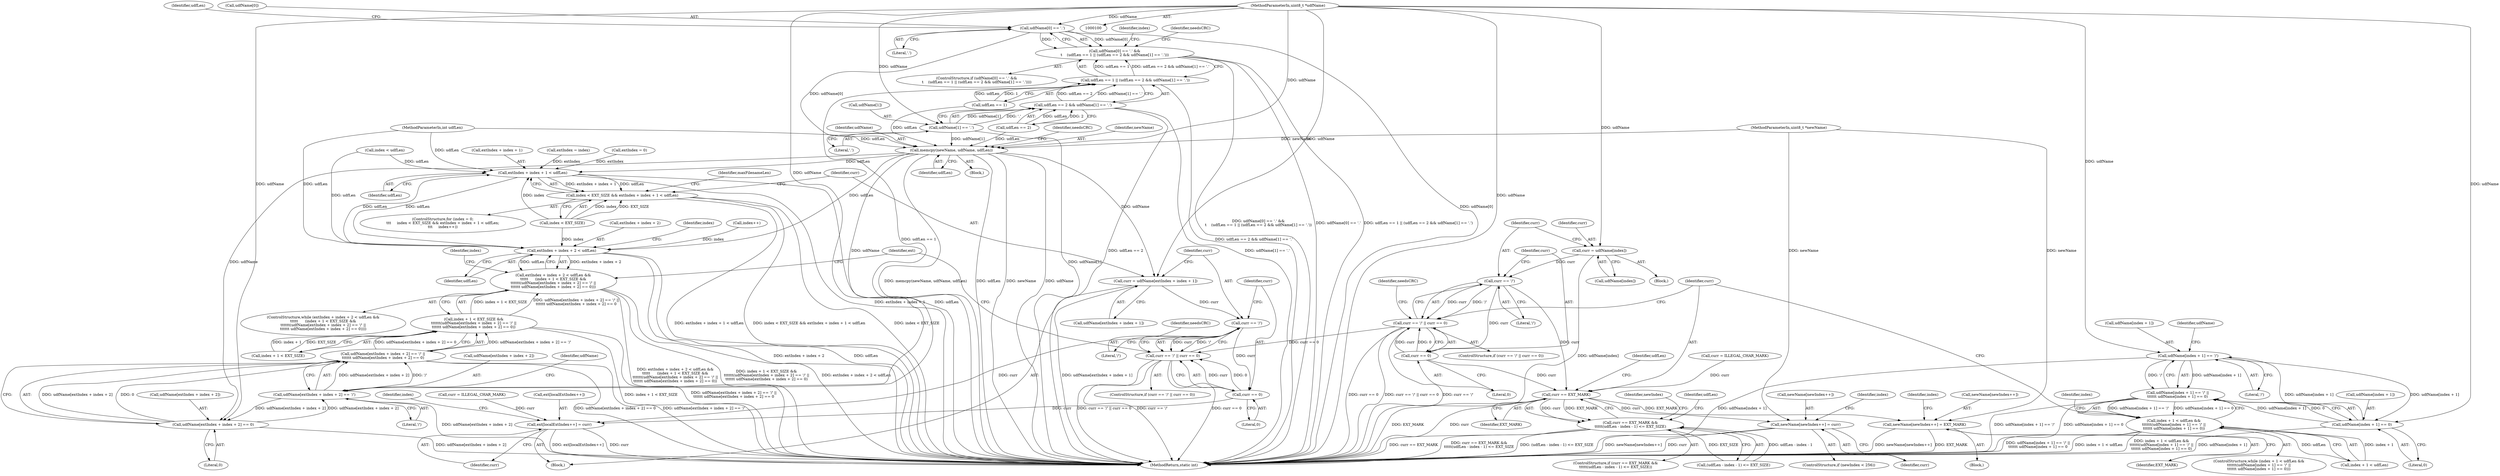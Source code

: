 digraph "0_linux_0e5cc9a40ada6046e6bc3bdfcd0c0d7e4b706b14_4@pointer" {
"1000102" [label="(MethodParameterIn,uint8_t *udfName)"];
"1000132" [label="(Call,udfName[0] == '.')"];
"1000131" [label="(Call,udfName[0] == '.' &&\n\t    (udfLen == 1 || (udfLen == 2 && udfName[1] == '.')))"];
"1000157" [label="(Call,memcpy(newName, udfName, udfLen))"];
"1000284" [label="(Call,extIndex + index + 1 < udfLen)"];
"1000280" [label="(Call,index < EXT_SIZE && extIndex + index + 1 < udfLen)"];
"1000320" [label="(Call,extIndex + index + 2 < udfLen)"];
"1000319" [label="(Call,extIndex + index + 2 < udfLen &&\n\t\t\t\t\t      (index + 1 < EXT_SIZE &&\n\t\t\t\t\t\t(udfName[extIndex + index + 2] == '/' ||\n\t\t\t\t\t\t udfName[extIndex + index + 2] == 0)))"];
"1000294" [label="(Call,curr = udfName[extIndex + index + 1])"];
"1000305" [label="(Call,curr == '/')"];
"1000304" [label="(Call,curr == '/' || curr == 0)"];
"1000308" [label="(Call,curr == 0)"];
"1000354" [label="(Call,ext[localExtIndex++] = curr)"];
"1000334" [label="(Call,udfName[extIndex + index + 2] == '/')"];
"1000333" [label="(Call,udfName[extIndex + index + 2] == '/' ||\n\t\t\t\t\t\t udfName[extIndex + index + 2] == 0)"];
"1000327" [label="(Call,index + 1 < EXT_SIZE &&\n\t\t\t\t\t\t(udfName[extIndex + index + 2] == '/' ||\n\t\t\t\t\t\t udfName[extIndex + index + 2] == 0))"];
"1000343" [label="(Call,udfName[extIndex + index + 2] == 0)"];
"1000145" [label="(Call,udfName[1] == '.')"];
"1000141" [label="(Call,udfLen == 2 && udfName[1] == '.')"];
"1000137" [label="(Call,udfLen == 1 || (udfLen == 2 && udfName[1] == '.'))"];
"1000173" [label="(Call,curr = udfName[index])"];
"1000180" [label="(Call,curr == '/')"];
"1000179" [label="(Call,curr == '/' || curr == 0)"];
"1000183" [label="(Call,curr == 0)"];
"1000219" [label="(Call,curr == EXT_MARK)"];
"1000218" [label="(Call,curr == EXT_MARK &&\n\t\t\t\t\t(udfLen - index - 1) <= EXT_SIZE)"];
"1000254" [label="(Call,newName[newIndex++] = curr)"];
"1000431" [label="(Call,newName[newIndex++] = EXT_MARK)"];
"1000201" [label="(Call,udfName[index + 1] == '/')"];
"1000200" [label="(Call,udfName[index + 1] == '/' ||\n\t\t\t\t\t\t udfName[index + 1] == 0)"];
"1000194" [label="(Call,index + 1 < udfLen &&\n\t\t\t\t\t\t(udfName[index + 1] == '/' ||\n\t\t\t\t\t\t udfName[index + 1] == 0))"];
"1000208" [label="(Call,udfName[index + 1] == 0)"];
"1000183" [label="(Call,curr == 0)"];
"1000172" [label="(Block,)"];
"1000174" [label="(Identifier,curr)"];
"1000265" [label="(Identifier,needsCRC)"];
"1000309" [label="(Identifier,curr)"];
"1000194" [label="(Call,index + 1 < udfLen &&\n\t\t\t\t\t\t(udfName[index + 1] == '/' ||\n\t\t\t\t\t\t udfName[index + 1] == 0))"];
"1000175" [label="(Call,udfName[index])"];
"1000255" [label="(Call,newName[newIndex++])"];
"1000307" [label="(Literal,'/')"];
"1000178" [label="(ControlStructure,if (curr == '/' || curr == 0))"];
"1000146" [label="(Call,udfName[1])"];
"1000290" [label="(Identifier,udfLen)"];
"1000361" [label="(Identifier,maxFilenameLen)"];
"1000436" [label="(Identifier,EXT_MARK)"];
"1000326" [label="(Identifier,udfLen)"];
"1000216" [label="(Identifier,index)"];
"1000353" [label="(Identifier,index)"];
"1000165" [label="(Identifier,index)"];
"1000259" [label="(Identifier,curr)"];
"1000208" [label="(Call,udfName[index + 1] == 0)"];
"1000202" [label="(Call,udfName[index + 1])"];
"1000252" [label="(Identifier,newIndex)"];
"1000224" [label="(Identifier,udfLen)"];
"1000352" [label="(Call,index++)"];
"1000304" [label="(Call,curr == '/' || curr == 0)"];
"1000217" [label="(ControlStructure,if (curr == EXT_MARK &&\n\t\t\t\t\t(udfLen - index - 1) <= EXT_SIZE))"];
"1000117" [label="(Call,extIndex = 0)"];
"1000139" [label="(Identifier,udfLen)"];
"1000343" [label="(Call,udfName[extIndex + index + 2] == 0)"];
"1000306" [label="(Identifier,curr)"];
"1000359" [label="(Identifier,curr)"];
"1000145" [label="(Call,udfName[1] == '.')"];
"1000220" [label="(Identifier,curr)"];
"1000101" [label="(MethodParameterIn,uint8_t *newName)"];
"1000296" [label="(Call,udfName[extIndex + index + 1])"];
"1000430" [label="(Block,)"];
"1000158" [label="(Identifier,newName)"];
"1000313" [label="(Identifier,needsCRC)"];
"1000295" [label="(Identifier,curr)"];
"1000456" [label="(MethodReturn,static int)"];
"1000280" [label="(Call,index < EXT_SIZE && extIndex + index + 1 < udfLen)"];
"1000190" [label="(Call,curr = ILLEGAL_CHAR_MARK)"];
"1000200" [label="(Call,udfName[index + 1] == '/' ||\n\t\t\t\t\t\t udfName[index + 1] == 0)"];
"1000281" [label="(Call,index < EXT_SIZE)"];
"1000285" [label="(Call,extIndex + index + 1)"];
"1000171" [label="(Identifier,index)"];
"1000137" [label="(Call,udfLen == 1 || (udfLen == 2 && udfName[1] == '.'))"];
"1000351" [label="(Literal,0)"];
"1000303" [label="(ControlStructure,if (curr == '/' || curr == 0))"];
"1000103" [label="(MethodParameterIn,int udfLen)"];
"1000276" [label="(ControlStructure,for (index = 0;\n\t\t\t     index < EXT_SIZE && extIndex + index + 1 < udfLen;\n\t\t\t     index++))"];
"1000356" [label="(Identifier,ext)"];
"1000344" [label="(Call,udfName[extIndex + index + 2])"];
"1000292" [label="(Identifier,index)"];
"1000315" [label="(Call,curr = ILLEGAL_CHAR_MARK)"];
"1000218" [label="(Call,curr == EXT_MARK &&\n\t\t\t\t\t(udfLen - index - 1) <= EXT_SIZE)"];
"1000210" [label="(Identifier,udfName)"];
"1000221" [label="(Identifier,EXT_MARK)"];
"1000185" [label="(Literal,0)"];
"1000431" [label="(Call,newName[newIndex++] = EXT_MARK)"];
"1000160" [label="(Identifier,udfLen)"];
"1000193" [label="(ControlStructure,while (index + 1 < udfLen &&\n\t\t\t\t\t\t(udfName[index + 1] == '/' ||\n\t\t\t\t\t\t udfName[index + 1] == 0)))"];
"1000319" [label="(Call,extIndex + index + 2 < udfLen &&\n\t\t\t\t\t      (index + 1 < EXT_SIZE &&\n\t\t\t\t\t\t(udfName[extIndex + index + 2] == '/' ||\n\t\t\t\t\t\t udfName[extIndex + index + 2] == 0)))"];
"1000182" [label="(Literal,'/')"];
"1000219" [label="(Call,curr == EXT_MARK)"];
"1000327" [label="(Call,index + 1 < EXT_SIZE &&\n\t\t\t\t\t\t(udfName[extIndex + index + 2] == '/' ||\n\t\t\t\t\t\t udfName[extIndex + index + 2] == 0))"];
"1000222" [label="(Call,(udfLen - index - 1) <= EXT_SIZE)"];
"1000138" [label="(Call,udfLen == 1)"];
"1000318" [label="(ControlStructure,while (extIndex + index + 2 < udfLen &&\n\t\t\t\t\t      (index + 1 < EXT_SIZE &&\n\t\t\t\t\t\t(udfName[extIndex + index + 2] == '/' ||\n\t\t\t\t\t\t udfName[extIndex + index + 2] == 0))))"];
"1000141" [label="(Call,udfLen == 2 && udfName[1] == '.')"];
"1000149" [label="(Literal,'.')"];
"1000130" [label="(ControlStructure,if (udfName[0] == '.' &&\n\t    (udfLen == 1 || (udfLen == 2 && udfName[1] == '.'))))"];
"1000195" [label="(Call,index + 1 < udfLen)"];
"1000102" [label="(MethodParameterIn,uint8_t *udfName)"];
"1000201" [label="(Call,udfName[index + 1] == '/')"];
"1000250" [label="(ControlStructure,if (newIndex < 256))"];
"1000133" [label="(Call,udfName[0])"];
"1000159" [label="(Identifier,udfName)"];
"1000308" [label="(Call,curr == 0)"];
"1000328" [label="(Call,index + 1 < EXT_SIZE)"];
"1000157" [label="(Call,memcpy(newName, udfName, udfLen))"];
"1000330" [label="(Identifier,index)"];
"1000232" [label="(Identifier,udfLen)"];
"1000294" [label="(Call,curr = udfName[extIndex + index + 1])"];
"1000439" [label="(Identifier,index)"];
"1000132" [label="(Call,udfName[0] == '.')"];
"1000131" [label="(Call,udfName[0] == '.' &&\n\t    (udfLen == 1 || (udfLen == 2 && udfName[1] == '.')))"];
"1000209" [label="(Call,udfName[index + 1])"];
"1000334" [label="(Call,udfName[extIndex + index + 2] == '/')"];
"1000355" [label="(Call,ext[localExtIndex++])"];
"1000333" [label="(Call,udfName[extIndex + index + 2] == '/' ||\n\t\t\t\t\t\t udfName[extIndex + index + 2] == 0)"];
"1000150" [label="(Block,)"];
"1000354" [label="(Call,ext[localExtIndex++] = curr)"];
"1000179" [label="(Call,curr == '/' || curr == 0)"];
"1000142" [label="(Call,udfLen == 2)"];
"1000181" [label="(Identifier,curr)"];
"1000214" [label="(Literal,0)"];
"1000188" [label="(Identifier,needsCRC)"];
"1000310" [label="(Literal,0)"];
"1000254" [label="(Call,newName[newIndex++] = curr)"];
"1000432" [label="(Call,newName[newIndex++])"];
"1000284" [label="(Call,extIndex + index + 1 < udfLen)"];
"1000152" [label="(Identifier,needsCRC)"];
"1000335" [label="(Call,udfName[extIndex + index + 2])"];
"1000173" [label="(Call,curr = udfName[index])"];
"1000244" [label="(Call,extIndex = index)"];
"1000136" [label="(Literal,'.')"];
"1000305" [label="(Call,curr == '/')"];
"1000320" [label="(Call,extIndex + index + 2 < udfLen)"];
"1000180" [label="(Call,curr == '/')"];
"1000345" [label="(Identifier,udfName)"];
"1000321" [label="(Call,extIndex + index + 2)"];
"1000207" [label="(Literal,'/')"];
"1000293" [label="(Block,)"];
"1000342" [label="(Literal,'/')"];
"1000167" [label="(Call,index < udfLen)"];
"1000184" [label="(Identifier,curr)"];
"1000102" -> "1000100"  [label="AST: "];
"1000102" -> "1000456"  [label="DDG: udfName"];
"1000102" -> "1000132"  [label="DDG: udfName"];
"1000102" -> "1000145"  [label="DDG: udfName"];
"1000102" -> "1000157"  [label="DDG: udfName"];
"1000102" -> "1000173"  [label="DDG: udfName"];
"1000102" -> "1000201"  [label="DDG: udfName"];
"1000102" -> "1000208"  [label="DDG: udfName"];
"1000102" -> "1000294"  [label="DDG: udfName"];
"1000102" -> "1000334"  [label="DDG: udfName"];
"1000102" -> "1000343"  [label="DDG: udfName"];
"1000132" -> "1000131"  [label="AST: "];
"1000132" -> "1000136"  [label="CFG: "];
"1000133" -> "1000132"  [label="AST: "];
"1000136" -> "1000132"  [label="AST: "];
"1000139" -> "1000132"  [label="CFG: "];
"1000131" -> "1000132"  [label="CFG: "];
"1000132" -> "1000456"  [label="DDG: udfName[0]"];
"1000132" -> "1000131"  [label="DDG: udfName[0]"];
"1000132" -> "1000131"  [label="DDG: '.'"];
"1000132" -> "1000157"  [label="DDG: udfName[0]"];
"1000131" -> "1000130"  [label="AST: "];
"1000131" -> "1000137"  [label="CFG: "];
"1000137" -> "1000131"  [label="AST: "];
"1000152" -> "1000131"  [label="CFG: "];
"1000165" -> "1000131"  [label="CFG: "];
"1000131" -> "1000456"  [label="DDG: udfName[0] == '.'"];
"1000131" -> "1000456"  [label="DDG: udfLen == 1 || (udfLen == 2 && udfName[1] == '.')"];
"1000131" -> "1000456"  [label="DDG: udfName[0] == '.' &&\n\t    (udfLen == 1 || (udfLen == 2 && udfName[1] == '.'))"];
"1000137" -> "1000131"  [label="DDG: udfLen == 1"];
"1000137" -> "1000131"  [label="DDG: udfLen == 2 && udfName[1] == '.'"];
"1000157" -> "1000150"  [label="AST: "];
"1000157" -> "1000160"  [label="CFG: "];
"1000158" -> "1000157"  [label="AST: "];
"1000159" -> "1000157"  [label="AST: "];
"1000160" -> "1000157"  [label="AST: "];
"1000265" -> "1000157"  [label="CFG: "];
"1000157" -> "1000456"  [label="DDG: udfName"];
"1000157" -> "1000456"  [label="DDG: memcpy(newName, udfName, udfLen)"];
"1000157" -> "1000456"  [label="DDG: udfLen"];
"1000157" -> "1000456"  [label="DDG: newName"];
"1000101" -> "1000157"  [label="DDG: newName"];
"1000145" -> "1000157"  [label="DDG: udfName[1]"];
"1000103" -> "1000157"  [label="DDG: udfLen"];
"1000138" -> "1000157"  [label="DDG: udfLen"];
"1000142" -> "1000157"  [label="DDG: udfLen"];
"1000157" -> "1000284"  [label="DDG: udfLen"];
"1000157" -> "1000294"  [label="DDG: udfName"];
"1000157" -> "1000320"  [label="DDG: udfLen"];
"1000157" -> "1000334"  [label="DDG: udfName"];
"1000157" -> "1000343"  [label="DDG: udfName"];
"1000284" -> "1000280"  [label="AST: "];
"1000284" -> "1000290"  [label="CFG: "];
"1000285" -> "1000284"  [label="AST: "];
"1000290" -> "1000284"  [label="AST: "];
"1000280" -> "1000284"  [label="CFG: "];
"1000284" -> "1000456"  [label="DDG: extIndex + index + 1"];
"1000284" -> "1000456"  [label="DDG: udfLen"];
"1000284" -> "1000280"  [label="DDG: extIndex + index + 1"];
"1000284" -> "1000280"  [label="DDG: udfLen"];
"1000117" -> "1000284"  [label="DDG: extIndex"];
"1000244" -> "1000284"  [label="DDG: extIndex"];
"1000281" -> "1000284"  [label="DDG: index"];
"1000320" -> "1000284"  [label="DDG: udfLen"];
"1000167" -> "1000284"  [label="DDG: udfLen"];
"1000103" -> "1000284"  [label="DDG: udfLen"];
"1000284" -> "1000320"  [label="DDG: udfLen"];
"1000280" -> "1000276"  [label="AST: "];
"1000280" -> "1000281"  [label="CFG: "];
"1000281" -> "1000280"  [label="AST: "];
"1000295" -> "1000280"  [label="CFG: "];
"1000361" -> "1000280"  [label="CFG: "];
"1000280" -> "1000456"  [label="DDG: extIndex + index + 1 < udfLen"];
"1000280" -> "1000456"  [label="DDG: index < EXT_SIZE && extIndex + index + 1 < udfLen"];
"1000280" -> "1000456"  [label="DDG: index < EXT_SIZE"];
"1000281" -> "1000280"  [label="DDG: index"];
"1000281" -> "1000280"  [label="DDG: EXT_SIZE"];
"1000320" -> "1000319"  [label="AST: "];
"1000320" -> "1000326"  [label="CFG: "];
"1000321" -> "1000320"  [label="AST: "];
"1000326" -> "1000320"  [label="AST: "];
"1000330" -> "1000320"  [label="CFG: "];
"1000319" -> "1000320"  [label="CFG: "];
"1000320" -> "1000456"  [label="DDG: udfLen"];
"1000320" -> "1000456"  [label="DDG: extIndex + index + 2"];
"1000320" -> "1000319"  [label="DDG: extIndex + index + 2"];
"1000320" -> "1000319"  [label="DDG: udfLen"];
"1000352" -> "1000320"  [label="DDG: index"];
"1000281" -> "1000320"  [label="DDG: index"];
"1000167" -> "1000320"  [label="DDG: udfLen"];
"1000103" -> "1000320"  [label="DDG: udfLen"];
"1000319" -> "1000318"  [label="AST: "];
"1000319" -> "1000327"  [label="CFG: "];
"1000327" -> "1000319"  [label="AST: "];
"1000353" -> "1000319"  [label="CFG: "];
"1000356" -> "1000319"  [label="CFG: "];
"1000319" -> "1000456"  [label="DDG: extIndex + index + 2 < udfLen &&\n\t\t\t\t\t      (index + 1 < EXT_SIZE &&\n\t\t\t\t\t\t(udfName[extIndex + index + 2] == '/' ||\n\t\t\t\t\t\t udfName[extIndex + index + 2] == 0))"];
"1000319" -> "1000456"  [label="DDG: index + 1 < EXT_SIZE &&\n\t\t\t\t\t\t(udfName[extIndex + index + 2] == '/' ||\n\t\t\t\t\t\t udfName[extIndex + index + 2] == 0)"];
"1000319" -> "1000456"  [label="DDG: extIndex + index + 2 < udfLen"];
"1000327" -> "1000319"  [label="DDG: index + 1 < EXT_SIZE"];
"1000327" -> "1000319"  [label="DDG: udfName[extIndex + index + 2] == '/' ||\n\t\t\t\t\t\t udfName[extIndex + index + 2] == 0"];
"1000294" -> "1000293"  [label="AST: "];
"1000294" -> "1000296"  [label="CFG: "];
"1000295" -> "1000294"  [label="AST: "];
"1000296" -> "1000294"  [label="AST: "];
"1000306" -> "1000294"  [label="CFG: "];
"1000294" -> "1000456"  [label="DDG: udfName[extIndex + index + 1]"];
"1000294" -> "1000305"  [label="DDG: curr"];
"1000305" -> "1000304"  [label="AST: "];
"1000305" -> "1000307"  [label="CFG: "];
"1000306" -> "1000305"  [label="AST: "];
"1000307" -> "1000305"  [label="AST: "];
"1000309" -> "1000305"  [label="CFG: "];
"1000304" -> "1000305"  [label="CFG: "];
"1000305" -> "1000304"  [label="DDG: curr"];
"1000305" -> "1000304"  [label="DDG: '/'"];
"1000305" -> "1000308"  [label="DDG: curr"];
"1000305" -> "1000354"  [label="DDG: curr"];
"1000304" -> "1000303"  [label="AST: "];
"1000304" -> "1000308"  [label="CFG: "];
"1000308" -> "1000304"  [label="AST: "];
"1000313" -> "1000304"  [label="CFG: "];
"1000356" -> "1000304"  [label="CFG: "];
"1000304" -> "1000456"  [label="DDG: curr == '/' || curr == 0"];
"1000304" -> "1000456"  [label="DDG: curr == '/'"];
"1000304" -> "1000456"  [label="DDG: curr == 0"];
"1000308" -> "1000304"  [label="DDG: curr"];
"1000308" -> "1000304"  [label="DDG: 0"];
"1000179" -> "1000304"  [label="DDG: curr == 0"];
"1000308" -> "1000310"  [label="CFG: "];
"1000309" -> "1000308"  [label="AST: "];
"1000310" -> "1000308"  [label="AST: "];
"1000308" -> "1000354"  [label="DDG: curr"];
"1000354" -> "1000293"  [label="AST: "];
"1000354" -> "1000359"  [label="CFG: "];
"1000355" -> "1000354"  [label="AST: "];
"1000359" -> "1000354"  [label="AST: "];
"1000292" -> "1000354"  [label="CFG: "];
"1000354" -> "1000456"  [label="DDG: ext[localExtIndex++]"];
"1000354" -> "1000456"  [label="DDG: curr"];
"1000315" -> "1000354"  [label="DDG: curr"];
"1000334" -> "1000333"  [label="AST: "];
"1000334" -> "1000342"  [label="CFG: "];
"1000335" -> "1000334"  [label="AST: "];
"1000342" -> "1000334"  [label="AST: "];
"1000345" -> "1000334"  [label="CFG: "];
"1000333" -> "1000334"  [label="CFG: "];
"1000334" -> "1000456"  [label="DDG: udfName[extIndex + index + 2]"];
"1000334" -> "1000333"  [label="DDG: udfName[extIndex + index + 2]"];
"1000334" -> "1000333"  [label="DDG: '/'"];
"1000343" -> "1000334"  [label="DDG: udfName[extIndex + index + 2]"];
"1000334" -> "1000343"  [label="DDG: udfName[extIndex + index + 2]"];
"1000333" -> "1000327"  [label="AST: "];
"1000333" -> "1000343"  [label="CFG: "];
"1000343" -> "1000333"  [label="AST: "];
"1000327" -> "1000333"  [label="CFG: "];
"1000333" -> "1000456"  [label="DDG: udfName[extIndex + index + 2] == '/'"];
"1000333" -> "1000456"  [label="DDG: udfName[extIndex + index + 2] == 0"];
"1000333" -> "1000327"  [label="DDG: udfName[extIndex + index + 2] == '/'"];
"1000333" -> "1000327"  [label="DDG: udfName[extIndex + index + 2] == 0"];
"1000343" -> "1000333"  [label="DDG: udfName[extIndex + index + 2]"];
"1000343" -> "1000333"  [label="DDG: 0"];
"1000327" -> "1000328"  [label="CFG: "];
"1000328" -> "1000327"  [label="AST: "];
"1000327" -> "1000456"  [label="DDG: udfName[extIndex + index + 2] == '/' ||\n\t\t\t\t\t\t udfName[extIndex + index + 2] == 0"];
"1000327" -> "1000456"  [label="DDG: index + 1 < EXT_SIZE"];
"1000328" -> "1000327"  [label="DDG: index + 1"];
"1000328" -> "1000327"  [label="DDG: EXT_SIZE"];
"1000343" -> "1000351"  [label="CFG: "];
"1000344" -> "1000343"  [label="AST: "];
"1000351" -> "1000343"  [label="AST: "];
"1000343" -> "1000456"  [label="DDG: udfName[extIndex + index + 2]"];
"1000145" -> "1000141"  [label="AST: "];
"1000145" -> "1000149"  [label="CFG: "];
"1000146" -> "1000145"  [label="AST: "];
"1000149" -> "1000145"  [label="AST: "];
"1000141" -> "1000145"  [label="CFG: "];
"1000145" -> "1000456"  [label="DDG: udfName[1]"];
"1000145" -> "1000141"  [label="DDG: udfName[1]"];
"1000145" -> "1000141"  [label="DDG: '.'"];
"1000141" -> "1000137"  [label="AST: "];
"1000141" -> "1000142"  [label="CFG: "];
"1000142" -> "1000141"  [label="AST: "];
"1000137" -> "1000141"  [label="CFG: "];
"1000141" -> "1000456"  [label="DDG: udfLen == 2"];
"1000141" -> "1000456"  [label="DDG: udfName[1] == '.'"];
"1000141" -> "1000137"  [label="DDG: udfLen == 2"];
"1000141" -> "1000137"  [label="DDG: udfName[1] == '.'"];
"1000142" -> "1000141"  [label="DDG: udfLen"];
"1000142" -> "1000141"  [label="DDG: 2"];
"1000137" -> "1000138"  [label="CFG: "];
"1000138" -> "1000137"  [label="AST: "];
"1000137" -> "1000456"  [label="DDG: udfLen == 2 && udfName[1] == '.'"];
"1000137" -> "1000456"  [label="DDG: udfLen == 1"];
"1000138" -> "1000137"  [label="DDG: udfLen"];
"1000138" -> "1000137"  [label="DDG: 1"];
"1000173" -> "1000172"  [label="AST: "];
"1000173" -> "1000175"  [label="CFG: "];
"1000174" -> "1000173"  [label="AST: "];
"1000175" -> "1000173"  [label="AST: "];
"1000181" -> "1000173"  [label="CFG: "];
"1000173" -> "1000456"  [label="DDG: udfName[index]"];
"1000173" -> "1000180"  [label="DDG: curr"];
"1000180" -> "1000179"  [label="AST: "];
"1000180" -> "1000182"  [label="CFG: "];
"1000181" -> "1000180"  [label="AST: "];
"1000182" -> "1000180"  [label="AST: "];
"1000184" -> "1000180"  [label="CFG: "];
"1000179" -> "1000180"  [label="CFG: "];
"1000180" -> "1000179"  [label="DDG: curr"];
"1000180" -> "1000179"  [label="DDG: '/'"];
"1000180" -> "1000183"  [label="DDG: curr"];
"1000180" -> "1000219"  [label="DDG: curr"];
"1000179" -> "1000178"  [label="AST: "];
"1000179" -> "1000183"  [label="CFG: "];
"1000183" -> "1000179"  [label="AST: "];
"1000188" -> "1000179"  [label="CFG: "];
"1000220" -> "1000179"  [label="CFG: "];
"1000179" -> "1000456"  [label="DDG: curr == '/' || curr == 0"];
"1000179" -> "1000456"  [label="DDG: curr == '/'"];
"1000179" -> "1000456"  [label="DDG: curr == 0"];
"1000183" -> "1000179"  [label="DDG: curr"];
"1000183" -> "1000179"  [label="DDG: 0"];
"1000183" -> "1000185"  [label="CFG: "];
"1000184" -> "1000183"  [label="AST: "];
"1000185" -> "1000183"  [label="AST: "];
"1000183" -> "1000219"  [label="DDG: curr"];
"1000219" -> "1000218"  [label="AST: "];
"1000219" -> "1000221"  [label="CFG: "];
"1000220" -> "1000219"  [label="AST: "];
"1000221" -> "1000219"  [label="AST: "];
"1000224" -> "1000219"  [label="CFG: "];
"1000218" -> "1000219"  [label="CFG: "];
"1000219" -> "1000456"  [label="DDG: EXT_MARK"];
"1000219" -> "1000456"  [label="DDG: curr"];
"1000219" -> "1000218"  [label="DDG: curr"];
"1000219" -> "1000218"  [label="DDG: EXT_MARK"];
"1000190" -> "1000219"  [label="DDG: curr"];
"1000219" -> "1000254"  [label="DDG: curr"];
"1000219" -> "1000431"  [label="DDG: EXT_MARK"];
"1000218" -> "1000217"  [label="AST: "];
"1000218" -> "1000222"  [label="CFG: "];
"1000222" -> "1000218"  [label="AST: "];
"1000232" -> "1000218"  [label="CFG: "];
"1000252" -> "1000218"  [label="CFG: "];
"1000218" -> "1000456"  [label="DDG: curr == EXT_MARK"];
"1000218" -> "1000456"  [label="DDG: curr == EXT_MARK &&\n\t\t\t\t\t(udfLen - index - 1) <= EXT_SIZE"];
"1000218" -> "1000456"  [label="DDG: (udfLen - index - 1) <= EXT_SIZE"];
"1000222" -> "1000218"  [label="DDG: udfLen - index - 1"];
"1000222" -> "1000218"  [label="DDG: EXT_SIZE"];
"1000254" -> "1000250"  [label="AST: "];
"1000254" -> "1000259"  [label="CFG: "];
"1000255" -> "1000254"  [label="AST: "];
"1000259" -> "1000254"  [label="AST: "];
"1000171" -> "1000254"  [label="CFG: "];
"1000254" -> "1000456"  [label="DDG: curr"];
"1000254" -> "1000456"  [label="DDG: newName[newIndex++]"];
"1000101" -> "1000254"  [label="DDG: newName"];
"1000431" -> "1000430"  [label="AST: "];
"1000431" -> "1000436"  [label="CFG: "];
"1000432" -> "1000431"  [label="AST: "];
"1000436" -> "1000431"  [label="AST: "];
"1000439" -> "1000431"  [label="CFG: "];
"1000431" -> "1000456"  [label="DDG: EXT_MARK"];
"1000431" -> "1000456"  [label="DDG: newName[newIndex++]"];
"1000101" -> "1000431"  [label="DDG: newName"];
"1000201" -> "1000200"  [label="AST: "];
"1000201" -> "1000207"  [label="CFG: "];
"1000202" -> "1000201"  [label="AST: "];
"1000207" -> "1000201"  [label="AST: "];
"1000210" -> "1000201"  [label="CFG: "];
"1000200" -> "1000201"  [label="CFG: "];
"1000201" -> "1000456"  [label="DDG: udfName[index + 1]"];
"1000201" -> "1000200"  [label="DDG: udfName[index + 1]"];
"1000201" -> "1000200"  [label="DDG: '/'"];
"1000208" -> "1000201"  [label="DDG: udfName[index + 1]"];
"1000201" -> "1000208"  [label="DDG: udfName[index + 1]"];
"1000200" -> "1000194"  [label="AST: "];
"1000200" -> "1000208"  [label="CFG: "];
"1000208" -> "1000200"  [label="AST: "];
"1000194" -> "1000200"  [label="CFG: "];
"1000200" -> "1000456"  [label="DDG: udfName[index + 1] == '/'"];
"1000200" -> "1000456"  [label="DDG: udfName[index + 1] == 0"];
"1000200" -> "1000194"  [label="DDG: udfName[index + 1] == '/'"];
"1000200" -> "1000194"  [label="DDG: udfName[index + 1] == 0"];
"1000208" -> "1000200"  [label="DDG: udfName[index + 1]"];
"1000208" -> "1000200"  [label="DDG: 0"];
"1000194" -> "1000193"  [label="AST: "];
"1000194" -> "1000195"  [label="CFG: "];
"1000195" -> "1000194"  [label="AST: "];
"1000216" -> "1000194"  [label="CFG: "];
"1000220" -> "1000194"  [label="CFG: "];
"1000194" -> "1000456"  [label="DDG: index + 1 < udfLen &&\n\t\t\t\t\t\t(udfName[index + 1] == '/' ||\n\t\t\t\t\t\t udfName[index + 1] == 0)"];
"1000194" -> "1000456"  [label="DDG: udfName[index + 1] == '/' ||\n\t\t\t\t\t\t udfName[index + 1] == 0"];
"1000194" -> "1000456"  [label="DDG: index + 1 < udfLen"];
"1000195" -> "1000194"  [label="DDG: index + 1"];
"1000195" -> "1000194"  [label="DDG: udfLen"];
"1000208" -> "1000214"  [label="CFG: "];
"1000209" -> "1000208"  [label="AST: "];
"1000214" -> "1000208"  [label="AST: "];
"1000208" -> "1000456"  [label="DDG: udfName[index + 1]"];
}
